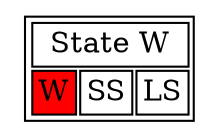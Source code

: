 digraph msm1{
  zw [shape=plaintext label=<<TABLE BGCOLOR="white"> <tr> 
        <td colspan="3">State W</td> 
      </tr> <tr> 
        <td bgcolor='red'>W</td> 
        <td>SS</td>
        <td>LS</td>  
      </tr> </TABLE>>
    ]
}
